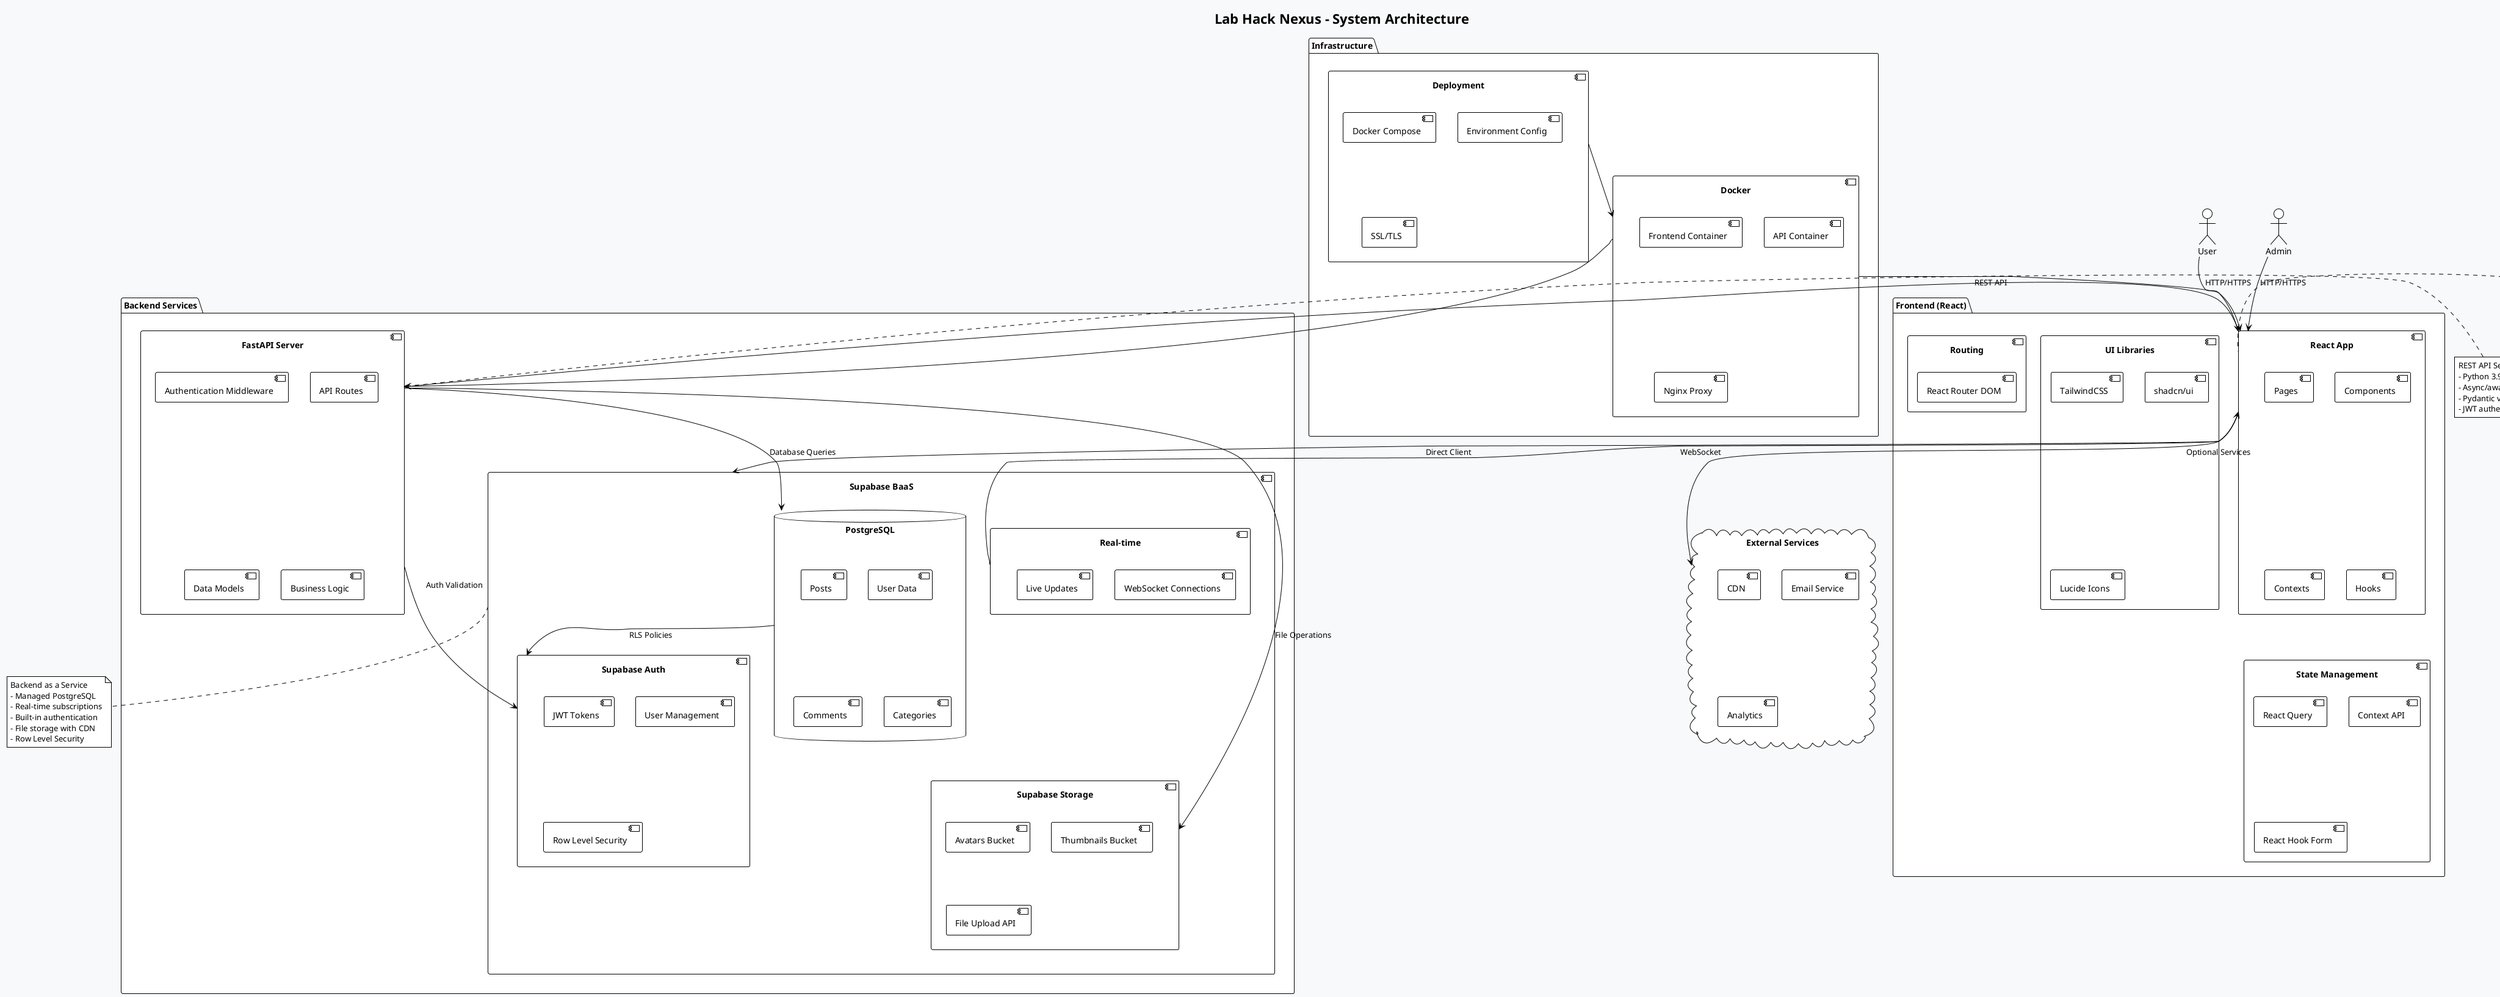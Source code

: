 @startuml System_Architecture
!theme plain
skinparam backgroundColor #F8F9FA

title Lab Hack Nexus - System Architecture

package "Frontend (React)" as frontend {
  component "React App" as react_app {
    [Pages]
    [Components]
    [Contexts]
    [Hooks]
  }
  
  component "UI Libraries" as ui_libs {
    [TailwindCSS]
    [shadcn/ui]
    [Lucide Icons]
  }
  
  component "State Management" as state_mgmt {
    [React Query]
    [Context API]
    [React Hook Form]
  }
  
  component "Routing" as routing {
    [React Router DOM]
  }
}

package "Backend Services" as backend {
  component "FastAPI Server" as fastapi {
    [Authentication Middleware]
    [API Routes]
    [Data Models]
    [Business Logic]
  }
  
  component "Supabase BaaS" as supabase {
    database "PostgreSQL" as postgres {
      [User Data]
      [Posts]
      [Comments]
      [Categories]
    }
    
    component "Supabase Auth" as auth {
      [JWT Tokens]
      [User Management]
      [Row Level Security]
    }
    
    component "Supabase Storage" as storage {
      [Avatars Bucket]
      [Thumbnails Bucket]
      [File Upload API]
    }
    
    component "Real-time" as realtime {
      [WebSocket Connections]
      [Live Updates]
    }
  }
}

package "Infrastructure" as infra {
  component "Docker" as docker {
    [Frontend Container]
    [API Container]
    [Nginx Proxy]
  }
  
  component "Deployment" as deploy {
    [Docker Compose]
    [Environment Config]
    [SSL/TLS]
  }
}

cloud "External Services" as external {
  [CDN]
  [Email Service]
  [Analytics]
}

' User interactions
actor "User" as user
actor "Admin" as admin

' Connections
user --> react_app : "HTTP/HTTPS"
admin --> react_app : "HTTP/HTTPS"

react_app --> fastapi : "REST API"
react_app --> supabase : "Direct Client"

fastapi --> postgres : "Database Queries"
fastapi --> auth : "Auth Validation"
fastapi --> storage : "File Operations"

postgres --> auth : "RLS Policies"
realtime --> react_app : "WebSocket"

docker --> react_app
docker --> fastapi
deploy --> docker

react_app --> external : "Optional Services"

note right of react_app
  SPA (Single Page Application)
  - Vite build tool
  - TypeScript
  - Responsive design
  - PWA ready
end note

note left of fastapi
  REST API Server
  - Python 3.9+
  - Async/await
  - Pydantic validation
  - JWT authentication
end note

note bottom of supabase
  Backend as a Service
  - Managed PostgreSQL
  - Real-time subscriptions
  - Built-in authentication
  - File storage with CDN
  - Row Level Security
end note

@enduml
